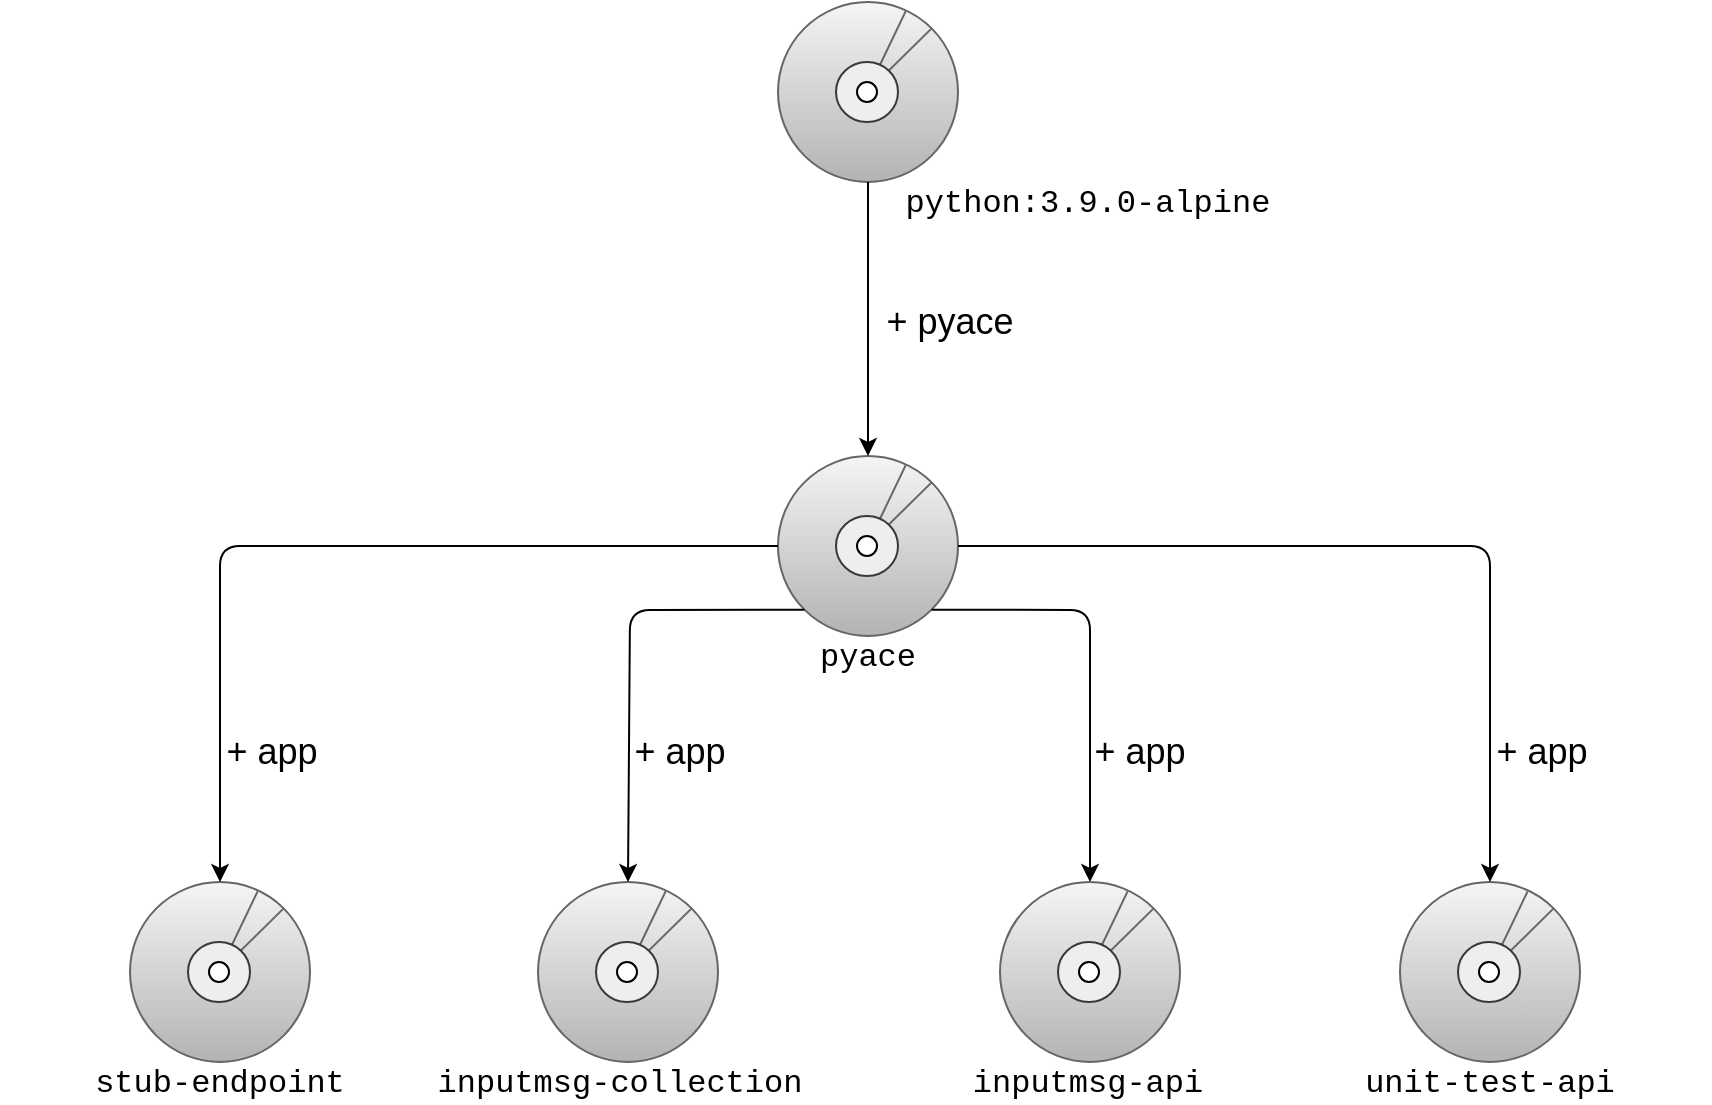 <mxfile version="13.10.5" type="device"><diagram id="cqT16FSzuGZxHgGAUYYz" name="Page-1"><mxGraphModel dx="1865" dy="588" grid="1" gridSize="10" guides="1" tooltips="1" connect="1" arrows="1" fold="1" page="1" pageScale="1" pageWidth="827" pageHeight="583" math="0" shadow="0"><root><mxCell id="0"/><mxCell id="1" parent="0"/><mxCell id="NGkz6CX97HloevY5nWfY-11" value="" style="group" vertex="1" connectable="0" parent="1"><mxGeometry x="369" y="20" width="90" height="90" as="geometry"/></mxCell><mxCell id="NGkz6CX97HloevY5nWfY-1" value="" style="ellipse;whiteSpace=wrap;html=1;fillColor=#f5f5f5;strokeColor=#666666;gradientColor=#b3b3b3;" vertex="1" parent="NGkz6CX97HloevY5nWfY-11"><mxGeometry width="90" height="90" as="geometry"/></mxCell><mxCell id="NGkz6CX97HloevY5nWfY-4" value="" style="endArrow=none;html=1;entryX=0.709;entryY=0.052;entryDx=0;entryDy=0;entryPerimeter=0;gradientColor=#b3b3b3;fillColor=#f5f5f5;strokeColor=#666666;" edge="1" parent="NGkz6CX97HloevY5nWfY-11" source="NGkz6CX97HloevY5nWfY-3" target="NGkz6CX97HloevY5nWfY-1"><mxGeometry width="50" height="50" relative="1" as="geometry"><mxPoint x="4.5" y="65" as="sourcePoint"/><mxPoint x="54.5" y="15" as="targetPoint"/></mxGeometry></mxCell><mxCell id="NGkz6CX97HloevY5nWfY-5" value="" style="endArrow=none;html=1;entryX=1;entryY=0;entryDx=0;entryDy=0;gradientColor=#b3b3b3;fillColor=#f5f5f5;strokeColor=#666666;" edge="1" parent="NGkz6CX97HloevY5nWfY-11" source="NGkz6CX97HloevY5nWfY-3" target="NGkz6CX97HloevY5nWfY-1"><mxGeometry width="50" height="50" relative="1" as="geometry"><mxPoint x="34.5" y="45" as="sourcePoint"/><mxPoint x="84.5" y="-5" as="targetPoint"/></mxGeometry></mxCell><mxCell id="NGkz6CX97HloevY5nWfY-2" value="" style="ellipse;whiteSpace=wrap;html=1;fillColor=#eeeeee;strokeColor=#36393d;" vertex="1" parent="NGkz6CX97HloevY5nWfY-11"><mxGeometry x="29" y="30" width="31" height="30" as="geometry"/></mxCell><mxCell id="NGkz6CX97HloevY5nWfY-3" value="" style="ellipse;whiteSpace=wrap;html=1;" vertex="1" parent="NGkz6CX97HloevY5nWfY-11"><mxGeometry x="39.5" y="40" width="10" height="10" as="geometry"/></mxCell><mxCell id="NGkz6CX97HloevY5nWfY-12" value="" style="group" vertex="1" connectable="0" parent="1"><mxGeometry x="369" y="247" width="90" height="90" as="geometry"/></mxCell><mxCell id="NGkz6CX97HloevY5nWfY-13" value="" style="ellipse;whiteSpace=wrap;html=1;fillColor=#f5f5f5;strokeColor=#666666;gradientColor=#b3b3b3;" vertex="1" parent="NGkz6CX97HloevY5nWfY-12"><mxGeometry width="90" height="90" as="geometry"/></mxCell><mxCell id="NGkz6CX97HloevY5nWfY-14" value="" style="endArrow=none;html=1;entryX=0.709;entryY=0.052;entryDx=0;entryDy=0;entryPerimeter=0;gradientColor=#b3b3b3;fillColor=#f5f5f5;strokeColor=#666666;" edge="1" parent="NGkz6CX97HloevY5nWfY-12" source="NGkz6CX97HloevY5nWfY-17" target="NGkz6CX97HloevY5nWfY-13"><mxGeometry width="50" height="50" relative="1" as="geometry"><mxPoint x="4.5" y="65" as="sourcePoint"/><mxPoint x="54.5" y="15" as="targetPoint"/></mxGeometry></mxCell><mxCell id="NGkz6CX97HloevY5nWfY-15" value="" style="endArrow=none;html=1;entryX=1;entryY=0;entryDx=0;entryDy=0;gradientColor=#b3b3b3;fillColor=#f5f5f5;strokeColor=#666666;" edge="1" parent="NGkz6CX97HloevY5nWfY-12" source="NGkz6CX97HloevY5nWfY-17" target="NGkz6CX97HloevY5nWfY-13"><mxGeometry width="50" height="50" relative="1" as="geometry"><mxPoint x="34.5" y="45" as="sourcePoint"/><mxPoint x="84.5" y="-5" as="targetPoint"/></mxGeometry></mxCell><mxCell id="NGkz6CX97HloevY5nWfY-16" value="" style="ellipse;whiteSpace=wrap;html=1;fillColor=#eeeeee;strokeColor=#36393d;" vertex="1" parent="NGkz6CX97HloevY5nWfY-12"><mxGeometry x="29" y="30" width="31" height="30" as="geometry"/></mxCell><mxCell id="NGkz6CX97HloevY5nWfY-17" value="" style="ellipse;whiteSpace=wrap;html=1;" vertex="1" parent="NGkz6CX97HloevY5nWfY-12"><mxGeometry x="39.5" y="40" width="10" height="10" as="geometry"/></mxCell><mxCell id="NGkz6CX97HloevY5nWfY-18" value="" style="group" vertex="1" connectable="0" parent="1"><mxGeometry x="45" y="460" width="90" height="90" as="geometry"/></mxCell><mxCell id="NGkz6CX97HloevY5nWfY-19" value="" style="ellipse;whiteSpace=wrap;html=1;fillColor=#f5f5f5;strokeColor=#666666;gradientColor=#b3b3b3;" vertex="1" parent="NGkz6CX97HloevY5nWfY-18"><mxGeometry width="90" height="90" as="geometry"/></mxCell><mxCell id="NGkz6CX97HloevY5nWfY-20" value="" style="endArrow=none;html=1;entryX=0.709;entryY=0.052;entryDx=0;entryDy=0;entryPerimeter=0;gradientColor=#b3b3b3;fillColor=#f5f5f5;strokeColor=#666666;" edge="1" parent="NGkz6CX97HloevY5nWfY-18" source="NGkz6CX97HloevY5nWfY-23" target="NGkz6CX97HloevY5nWfY-19"><mxGeometry width="50" height="50" relative="1" as="geometry"><mxPoint x="4.5" y="65" as="sourcePoint"/><mxPoint x="54.5" y="15" as="targetPoint"/></mxGeometry></mxCell><mxCell id="NGkz6CX97HloevY5nWfY-21" value="" style="endArrow=none;html=1;entryX=1;entryY=0;entryDx=0;entryDy=0;gradientColor=#b3b3b3;fillColor=#f5f5f5;strokeColor=#666666;" edge="1" parent="NGkz6CX97HloevY5nWfY-18" source="NGkz6CX97HloevY5nWfY-23" target="NGkz6CX97HloevY5nWfY-19"><mxGeometry width="50" height="50" relative="1" as="geometry"><mxPoint x="34.5" y="45" as="sourcePoint"/><mxPoint x="84.5" y="-5" as="targetPoint"/></mxGeometry></mxCell><mxCell id="NGkz6CX97HloevY5nWfY-22" value="" style="ellipse;whiteSpace=wrap;html=1;fillColor=#eeeeee;strokeColor=#36393d;" vertex="1" parent="NGkz6CX97HloevY5nWfY-18"><mxGeometry x="29" y="30" width="31" height="30" as="geometry"/></mxCell><mxCell id="NGkz6CX97HloevY5nWfY-23" value="" style="ellipse;whiteSpace=wrap;html=1;" vertex="1" parent="NGkz6CX97HloevY5nWfY-18"><mxGeometry x="39.5" y="40" width="10" height="10" as="geometry"/></mxCell><mxCell id="NGkz6CX97HloevY5nWfY-24" value="" style="group" vertex="1" connectable="0" parent="1"><mxGeometry x="249" y="460" width="90" height="90" as="geometry"/></mxCell><mxCell id="NGkz6CX97HloevY5nWfY-25" value="" style="ellipse;whiteSpace=wrap;html=1;fillColor=#f5f5f5;strokeColor=#666666;gradientColor=#b3b3b3;" vertex="1" parent="NGkz6CX97HloevY5nWfY-24"><mxGeometry width="90" height="90" as="geometry"/></mxCell><mxCell id="NGkz6CX97HloevY5nWfY-26" value="" style="endArrow=none;html=1;entryX=0.709;entryY=0.052;entryDx=0;entryDy=0;entryPerimeter=0;gradientColor=#b3b3b3;fillColor=#f5f5f5;strokeColor=#666666;" edge="1" parent="NGkz6CX97HloevY5nWfY-24" source="NGkz6CX97HloevY5nWfY-29" target="NGkz6CX97HloevY5nWfY-25"><mxGeometry width="50" height="50" relative="1" as="geometry"><mxPoint x="4.5" y="65" as="sourcePoint"/><mxPoint x="54.5" y="15" as="targetPoint"/></mxGeometry></mxCell><mxCell id="NGkz6CX97HloevY5nWfY-27" value="" style="endArrow=none;html=1;entryX=1;entryY=0;entryDx=0;entryDy=0;gradientColor=#b3b3b3;fillColor=#f5f5f5;strokeColor=#666666;" edge="1" parent="NGkz6CX97HloevY5nWfY-24" source="NGkz6CX97HloevY5nWfY-29" target="NGkz6CX97HloevY5nWfY-25"><mxGeometry width="50" height="50" relative="1" as="geometry"><mxPoint x="34.5" y="45" as="sourcePoint"/><mxPoint x="84.5" y="-5" as="targetPoint"/></mxGeometry></mxCell><mxCell id="NGkz6CX97HloevY5nWfY-28" value="" style="ellipse;whiteSpace=wrap;html=1;fillColor=#eeeeee;strokeColor=#36393d;" vertex="1" parent="NGkz6CX97HloevY5nWfY-24"><mxGeometry x="29" y="30" width="31" height="30" as="geometry"/></mxCell><mxCell id="NGkz6CX97HloevY5nWfY-29" value="" style="ellipse;whiteSpace=wrap;html=1;" vertex="1" parent="NGkz6CX97HloevY5nWfY-24"><mxGeometry x="39.5" y="40" width="10" height="10" as="geometry"/></mxCell><mxCell id="NGkz6CX97HloevY5nWfY-36" value="" style="group" vertex="1" connectable="0" parent="1"><mxGeometry x="680" y="460" width="90" height="90" as="geometry"/></mxCell><mxCell id="NGkz6CX97HloevY5nWfY-37" value="" style="ellipse;whiteSpace=wrap;html=1;fillColor=#f5f5f5;strokeColor=#666666;gradientColor=#b3b3b3;" vertex="1" parent="NGkz6CX97HloevY5nWfY-36"><mxGeometry width="90" height="90" as="geometry"/></mxCell><mxCell id="NGkz6CX97HloevY5nWfY-38" value="" style="endArrow=none;html=1;entryX=0.709;entryY=0.052;entryDx=0;entryDy=0;entryPerimeter=0;gradientColor=#b3b3b3;fillColor=#f5f5f5;strokeColor=#666666;" edge="1" parent="NGkz6CX97HloevY5nWfY-36" source="NGkz6CX97HloevY5nWfY-41" target="NGkz6CX97HloevY5nWfY-37"><mxGeometry width="50" height="50" relative="1" as="geometry"><mxPoint x="4.5" y="65" as="sourcePoint"/><mxPoint x="54.5" y="15" as="targetPoint"/></mxGeometry></mxCell><mxCell id="NGkz6CX97HloevY5nWfY-39" value="" style="endArrow=none;html=1;entryX=1;entryY=0;entryDx=0;entryDy=0;gradientColor=#b3b3b3;fillColor=#f5f5f5;strokeColor=#666666;" edge="1" parent="NGkz6CX97HloevY5nWfY-36" source="NGkz6CX97HloevY5nWfY-41" target="NGkz6CX97HloevY5nWfY-37"><mxGeometry width="50" height="50" relative="1" as="geometry"><mxPoint x="34.5" y="45" as="sourcePoint"/><mxPoint x="84.5" y="-5" as="targetPoint"/></mxGeometry></mxCell><mxCell id="NGkz6CX97HloevY5nWfY-40" value="" style="ellipse;whiteSpace=wrap;html=1;fillColor=#eeeeee;strokeColor=#36393d;" vertex="1" parent="NGkz6CX97HloevY5nWfY-36"><mxGeometry x="29" y="30" width="31" height="30" as="geometry"/></mxCell><mxCell id="NGkz6CX97HloevY5nWfY-41" value="" style="ellipse;whiteSpace=wrap;html=1;" vertex="1" parent="NGkz6CX97HloevY5nWfY-36"><mxGeometry x="39.5" y="40" width="10" height="10" as="geometry"/></mxCell><mxCell id="NGkz6CX97HloevY5nWfY-43" value="" style="endArrow=classic;html=1;exitX=0.5;exitY=1;exitDx=0;exitDy=0;entryX=0.5;entryY=0;entryDx=0;entryDy=0;" edge="1" parent="1" source="NGkz6CX97HloevY5nWfY-1" target="NGkz6CX97HloevY5nWfY-13"><mxGeometry width="50" height="50" relative="1" as="geometry"><mxPoint x="390" y="290" as="sourcePoint"/><mxPoint x="440" y="240" as="targetPoint"/></mxGeometry></mxCell><mxCell id="NGkz6CX97HloevY5nWfY-45" value="" style="endArrow=classic;html=1;exitX=0;exitY=0.5;exitDx=0;exitDy=0;entryX=0.5;entryY=0;entryDx=0;entryDy=0;" edge="1" parent="1" source="NGkz6CX97HloevY5nWfY-13" target="NGkz6CX97HloevY5nWfY-19"><mxGeometry width="50" height="50" relative="1" as="geometry"><mxPoint x="390" y="290" as="sourcePoint"/><mxPoint x="440" y="240" as="targetPoint"/><Array as="points"><mxPoint x="90" y="292"/></Array></mxGeometry></mxCell><mxCell id="NGkz6CX97HloevY5nWfY-46" value="" style="endArrow=classic;html=1;exitX=1;exitY=0.5;exitDx=0;exitDy=0;entryX=0.5;entryY=0;entryDx=0;entryDy=0;" edge="1" parent="1" source="NGkz6CX97HloevY5nWfY-13" target="NGkz6CX97HloevY5nWfY-37"><mxGeometry width="50" height="50" relative="1" as="geometry"><mxPoint x="390" y="490" as="sourcePoint"/><mxPoint x="440" y="440" as="targetPoint"/><Array as="points"><mxPoint x="725" y="292"/></Array></mxGeometry></mxCell><mxCell id="NGkz6CX97HloevY5nWfY-47" value="" style="endArrow=classic;html=1;exitX=0;exitY=1;exitDx=0;exitDy=0;entryX=0.5;entryY=0;entryDx=0;entryDy=0;" edge="1" parent="1" source="NGkz6CX97HloevY5nWfY-13" target="NGkz6CX97HloevY5nWfY-25"><mxGeometry width="50" height="50" relative="1" as="geometry"><mxPoint x="390" y="290" as="sourcePoint"/><mxPoint x="440" y="240" as="targetPoint"/><Array as="points"><mxPoint x="295" y="324"/></Array></mxGeometry></mxCell><mxCell id="NGkz6CX97HloevY5nWfY-48" value="" style="endArrow=classic;html=1;exitX=1;exitY=1;exitDx=0;exitDy=0;entryX=0.5;entryY=0;entryDx=0;entryDy=0;" edge="1" parent="1" source="NGkz6CX97HloevY5nWfY-13" target="NGkz6CX97HloevY5nWfY-60"><mxGeometry width="50" height="50" relative="1" as="geometry"><mxPoint x="440.0" y="323.82" as="sourcePoint"/><mxPoint x="519" y="460" as="targetPoint"/><Array as="points"><mxPoint x="525" y="324"/></Array></mxGeometry></mxCell><mxCell id="NGkz6CX97HloevY5nWfY-49" value="&lt;font style=&quot;font-size: 18px&quot;&gt;+ pyace&lt;/font&gt;" style="text;html=1;strokeColor=none;fillColor=none;align=center;verticalAlign=middle;whiteSpace=wrap;rounded=0;" vertex="1" parent="1"><mxGeometry x="420" y="170" width="70" height="20" as="geometry"/></mxCell><mxCell id="NGkz6CX97HloevY5nWfY-50" value="&lt;font style=&quot;font-size: 18px&quot;&gt;+ app&lt;/font&gt;" style="text;html=1;strokeColor=none;fillColor=none;align=center;verticalAlign=middle;whiteSpace=wrap;rounded=0;" vertex="1" parent="1"><mxGeometry x="76" y="380" width="80" height="30" as="geometry"/></mxCell><mxCell id="NGkz6CX97HloevY5nWfY-51" value="&lt;font style=&quot;font-size: 18px&quot;&gt;+ app&lt;/font&gt;" style="text;html=1;strokeColor=none;fillColor=none;align=center;verticalAlign=middle;whiteSpace=wrap;rounded=0;" vertex="1" parent="1"><mxGeometry x="280" y="380" width="80" height="30" as="geometry"/></mxCell><mxCell id="NGkz6CX97HloevY5nWfY-52" value="&lt;font style=&quot;font-size: 18px&quot;&gt;+ app&lt;/font&gt;" style="text;html=1;strokeColor=none;fillColor=none;align=center;verticalAlign=middle;whiteSpace=wrap;rounded=0;" vertex="1" parent="1"><mxGeometry x="510" y="380" width="80" height="30" as="geometry"/></mxCell><mxCell id="NGkz6CX97HloevY5nWfY-53" value="&lt;font style=&quot;font-size: 18px&quot;&gt;+ app&lt;/font&gt;" style="text;html=1;strokeColor=none;fillColor=none;align=center;verticalAlign=middle;whiteSpace=wrap;rounded=0;" vertex="1" parent="1"><mxGeometry x="711" y="380" width="80" height="30" as="geometry"/></mxCell><mxCell id="NGkz6CX97HloevY5nWfY-54" value="&lt;font face=&quot;Courier New&quot; style=&quot;font-size: 16px&quot;&gt;python:3.9.0-alpine&lt;/font&gt;" style="text;html=1;strokeColor=none;fillColor=none;align=center;verticalAlign=middle;whiteSpace=wrap;rounded=0;fontSize=16;" vertex="1" parent="1"><mxGeometry x="414" y="110" width="220" height="20" as="geometry"/></mxCell><mxCell id="NGkz6CX97HloevY5nWfY-55" value="&lt;font face=&quot;Courier New&quot; style=&quot;font-size: 16px&quot;&gt;pyace&lt;/font&gt;" style="text;html=1;strokeColor=none;fillColor=none;align=center;verticalAlign=middle;whiteSpace=wrap;rounded=0;fontSize=16;" vertex="1" parent="1"><mxGeometry x="304" y="337" width="220" height="20" as="geometry"/></mxCell><mxCell id="NGkz6CX97HloevY5nWfY-56" value="&lt;font face=&quot;Courier New&quot;&gt;stub-endpoint&lt;/font&gt;" style="text;html=1;strokeColor=none;fillColor=none;align=center;verticalAlign=middle;whiteSpace=wrap;rounded=0;fontSize=16;" vertex="1" parent="1"><mxGeometry x="-20" y="550" width="220" height="20" as="geometry"/></mxCell><mxCell id="NGkz6CX97HloevY5nWfY-57" value="&lt;font face=&quot;Courier New&quot;&gt;inputmsg-collection&lt;/font&gt;" style="text;html=1;strokeColor=none;fillColor=none;align=center;verticalAlign=middle;whiteSpace=wrap;rounded=0;fontSize=16;" vertex="1" parent="1"><mxGeometry x="180" y="550" width="220" height="20" as="geometry"/></mxCell><mxCell id="NGkz6CX97HloevY5nWfY-58" value="&lt;font face=&quot;Courier New&quot;&gt;inputmsg-api&lt;/font&gt;" style="text;html=1;strokeColor=none;fillColor=none;align=center;verticalAlign=middle;whiteSpace=wrap;rounded=0;fontSize=16;" vertex="1" parent="1"><mxGeometry x="414" y="550" width="220" height="20" as="geometry"/></mxCell><mxCell id="NGkz6CX97HloevY5nWfY-59" value="" style="group" vertex="1" connectable="0" parent="1"><mxGeometry x="480" y="460" width="90" height="90" as="geometry"/></mxCell><mxCell id="NGkz6CX97HloevY5nWfY-60" value="" style="ellipse;whiteSpace=wrap;html=1;fillColor=#f5f5f5;strokeColor=#666666;gradientColor=#b3b3b3;" vertex="1" parent="NGkz6CX97HloevY5nWfY-59"><mxGeometry width="90" height="90" as="geometry"/></mxCell><mxCell id="NGkz6CX97HloevY5nWfY-61" value="" style="endArrow=none;html=1;entryX=0.709;entryY=0.052;entryDx=0;entryDy=0;entryPerimeter=0;gradientColor=#b3b3b3;fillColor=#f5f5f5;strokeColor=#666666;" edge="1" parent="NGkz6CX97HloevY5nWfY-59" source="NGkz6CX97HloevY5nWfY-64" target="NGkz6CX97HloevY5nWfY-60"><mxGeometry width="50" height="50" relative="1" as="geometry"><mxPoint x="4.5" y="65" as="sourcePoint"/><mxPoint x="54.5" y="15" as="targetPoint"/></mxGeometry></mxCell><mxCell id="NGkz6CX97HloevY5nWfY-62" value="" style="endArrow=none;html=1;entryX=1;entryY=0;entryDx=0;entryDy=0;gradientColor=#b3b3b3;fillColor=#f5f5f5;strokeColor=#666666;" edge="1" parent="NGkz6CX97HloevY5nWfY-59" source="NGkz6CX97HloevY5nWfY-64" target="NGkz6CX97HloevY5nWfY-60"><mxGeometry width="50" height="50" relative="1" as="geometry"><mxPoint x="34.5" y="45" as="sourcePoint"/><mxPoint x="84.5" y="-5" as="targetPoint"/></mxGeometry></mxCell><mxCell id="NGkz6CX97HloevY5nWfY-63" value="" style="ellipse;whiteSpace=wrap;html=1;fillColor=#eeeeee;strokeColor=#36393d;" vertex="1" parent="NGkz6CX97HloevY5nWfY-59"><mxGeometry x="29" y="30" width="31" height="30" as="geometry"/></mxCell><mxCell id="NGkz6CX97HloevY5nWfY-64" value="" style="ellipse;whiteSpace=wrap;html=1;" vertex="1" parent="NGkz6CX97HloevY5nWfY-59"><mxGeometry x="39.5" y="40" width="10" height="10" as="geometry"/></mxCell><mxCell id="NGkz6CX97HloevY5nWfY-65" value="&lt;font face=&quot;Courier New&quot;&gt;unit-test-api&lt;/font&gt;" style="text;html=1;strokeColor=none;fillColor=none;align=center;verticalAlign=middle;whiteSpace=wrap;rounded=0;fontSize=16;" vertex="1" parent="1"><mxGeometry x="615" y="550" width="220" height="20" as="geometry"/></mxCell></root></mxGraphModel></diagram></mxfile>